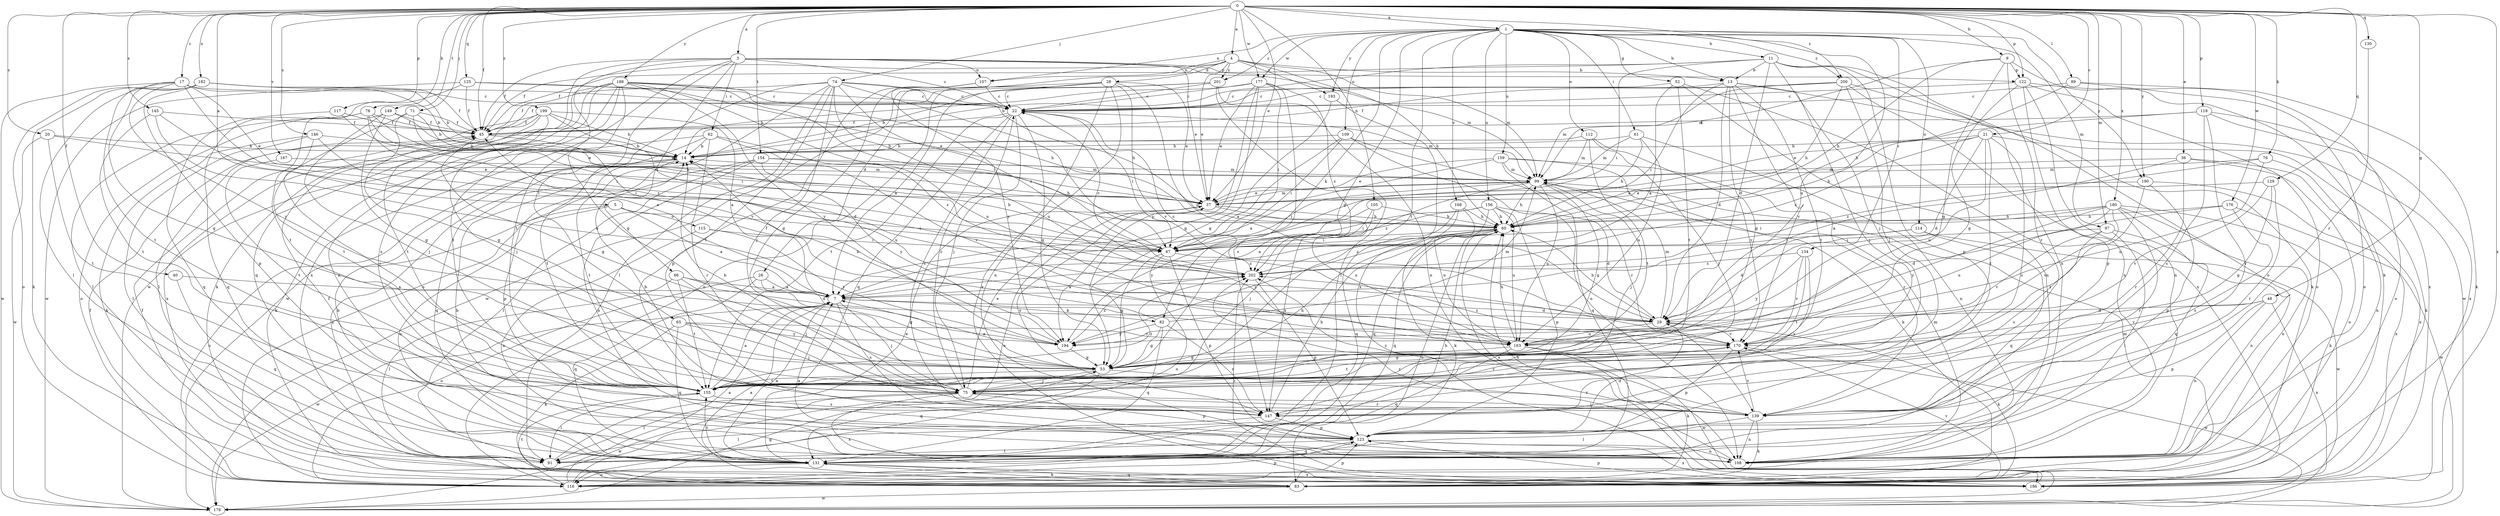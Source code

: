 strict digraph  {
0;
1;
3;
4;
5;
7;
9;
11;
13;
14;
17;
20;
21;
22;
26;
28;
29;
36;
37;
40;
45;
48;
52;
53;
60;
61;
62;
65;
66;
67;
71;
74;
75;
76;
78;
82;
83;
89;
91;
97;
99;
105;
107;
108;
109;
112;
114;
115;
116;
117;
118;
122;
123;
125;
129;
130;
131;
134;
139;
145;
146;
147;
149;
154;
155;
156;
159;
163;
167;
168;
170;
176;
177;
178;
180;
182;
186;
188;
190;
193;
194;
199;
200;
201;
202;
0 -> 1  [label=a];
0 -> 3  [label=a];
0 -> 4  [label=a];
0 -> 5  [label=a];
0 -> 9  [label=b];
0 -> 17  [label=c];
0 -> 20  [label=c];
0 -> 21  [label=c];
0 -> 36  [label=e];
0 -> 37  [label=e];
0 -> 40  [label=f];
0 -> 45  [label=f];
0 -> 48  [label=g];
0 -> 71  [label=j];
0 -> 74  [label=j];
0 -> 76  [label=k];
0 -> 78  [label=k];
0 -> 89  [label=l];
0 -> 97  [label=m];
0 -> 105  [label=n];
0 -> 117  [label=p];
0 -> 118  [label=p];
0 -> 122  [label=p];
0 -> 125  [label=q];
0 -> 129  [label=q];
0 -> 130  [label=q];
0 -> 145  [label=s];
0 -> 146  [label=s];
0 -> 149  [label=t];
0 -> 154  [label=t];
0 -> 167  [label=v];
0 -> 176  [label=w];
0 -> 177  [label=w];
0 -> 180  [label=x];
0 -> 182  [label=x];
0 -> 186  [label=x];
0 -> 188  [label=y];
0 -> 190  [label=y];
0 -> 199  [label=z];
0 -> 200  [label=z];
1 -> 11  [label=b];
1 -> 13  [label=b];
1 -> 52  [label=g];
1 -> 53  [label=g];
1 -> 61  [label=i];
1 -> 82  [label=k];
1 -> 97  [label=m];
1 -> 107  [label=n];
1 -> 109  [label=o];
1 -> 112  [label=o];
1 -> 114  [label=o];
1 -> 134  [label=r];
1 -> 155  [label=t];
1 -> 156  [label=u];
1 -> 159  [label=u];
1 -> 163  [label=u];
1 -> 168  [label=v];
1 -> 177  [label=w];
1 -> 190  [label=y];
1 -> 193  [label=y];
1 -> 200  [label=z];
1 -> 201  [label=z];
3 -> 22  [label=c];
3 -> 37  [label=e];
3 -> 45  [label=f];
3 -> 62  [label=i];
3 -> 65  [label=i];
3 -> 66  [label=i];
3 -> 99  [label=m];
3 -> 107  [label=n];
3 -> 122  [label=p];
3 -> 155  [label=t];
3 -> 178  [label=w];
3 -> 186  [label=x];
4 -> 13  [label=b];
4 -> 26  [label=d];
4 -> 28  [label=d];
4 -> 37  [label=e];
4 -> 45  [label=f];
4 -> 60  [label=h];
4 -> 99  [label=m];
4 -> 107  [label=n];
4 -> 193  [label=y];
4 -> 201  [label=z];
5 -> 7  [label=a];
5 -> 67  [label=i];
5 -> 108  [label=n];
5 -> 115  [label=o];
5 -> 116  [label=o];
7 -> 29  [label=d];
7 -> 75  [label=j];
7 -> 82  [label=k];
7 -> 147  [label=s];
7 -> 178  [label=w];
9 -> 53  [label=g];
9 -> 60  [label=h];
9 -> 83  [label=k];
9 -> 99  [label=m];
9 -> 122  [label=p];
9 -> 139  [label=r];
11 -> 13  [label=b];
11 -> 14  [label=b];
11 -> 29  [label=d];
11 -> 45  [label=f];
11 -> 67  [label=i];
11 -> 75  [label=j];
11 -> 108  [label=n];
11 -> 116  [label=o];
11 -> 123  [label=p];
13 -> 22  [label=c];
13 -> 29  [label=d];
13 -> 53  [label=g];
13 -> 67  [label=i];
13 -> 75  [label=j];
13 -> 155  [label=t];
13 -> 170  [label=v];
13 -> 178  [label=w];
14 -> 99  [label=m];
14 -> 123  [label=p];
14 -> 131  [label=q];
14 -> 155  [label=t];
17 -> 14  [label=b];
17 -> 22  [label=c];
17 -> 37  [label=e];
17 -> 53  [label=g];
17 -> 155  [label=t];
17 -> 170  [label=v];
17 -> 178  [label=w];
17 -> 194  [label=y];
20 -> 14  [label=b];
20 -> 37  [label=e];
20 -> 155  [label=t];
20 -> 178  [label=w];
21 -> 14  [label=b];
21 -> 29  [label=d];
21 -> 60  [label=h];
21 -> 83  [label=k];
21 -> 147  [label=s];
21 -> 155  [label=t];
21 -> 163  [label=u];
21 -> 202  [label=z];
22 -> 45  [label=f];
22 -> 53  [label=g];
22 -> 67  [label=i];
22 -> 75  [label=j];
22 -> 99  [label=m];
22 -> 131  [label=q];
22 -> 147  [label=s];
22 -> 155  [label=t];
26 -> 7  [label=a];
26 -> 53  [label=g];
26 -> 116  [label=o];
26 -> 131  [label=q];
28 -> 7  [label=a];
28 -> 22  [label=c];
28 -> 29  [label=d];
28 -> 37  [label=e];
28 -> 108  [label=n];
28 -> 116  [label=o];
28 -> 170  [label=v];
28 -> 178  [label=w];
28 -> 186  [label=x];
29 -> 22  [label=c];
29 -> 60  [label=h];
29 -> 83  [label=k];
29 -> 99  [label=m];
29 -> 163  [label=u];
29 -> 170  [label=v];
36 -> 7  [label=a];
36 -> 99  [label=m];
36 -> 116  [label=o];
36 -> 139  [label=r];
36 -> 186  [label=x];
37 -> 60  [label=h];
37 -> 99  [label=m];
37 -> 147  [label=s];
37 -> 163  [label=u];
40 -> 7  [label=a];
40 -> 131  [label=q];
45 -> 14  [label=b];
45 -> 53  [label=g];
45 -> 163  [label=u];
48 -> 29  [label=d];
48 -> 108  [label=n];
48 -> 123  [label=p];
48 -> 170  [label=v];
48 -> 186  [label=x];
52 -> 7  [label=a];
52 -> 22  [label=c];
52 -> 108  [label=n];
52 -> 155  [label=t];
52 -> 186  [label=x];
53 -> 7  [label=a];
53 -> 75  [label=j];
53 -> 131  [label=q];
53 -> 139  [label=r];
53 -> 155  [label=t];
60 -> 67  [label=i];
60 -> 116  [label=o];
60 -> 131  [label=q];
60 -> 186  [label=x];
60 -> 194  [label=y];
60 -> 202  [label=z];
61 -> 14  [label=b];
61 -> 60  [label=h];
61 -> 99  [label=m];
61 -> 108  [label=n];
61 -> 163  [label=u];
62 -> 14  [label=b];
62 -> 83  [label=k];
62 -> 139  [label=r];
62 -> 155  [label=t];
62 -> 170  [label=v];
62 -> 202  [label=z];
65 -> 75  [label=j];
65 -> 83  [label=k];
65 -> 131  [label=q];
65 -> 170  [label=v];
65 -> 194  [label=y];
66 -> 7  [label=a];
66 -> 29  [label=d];
66 -> 75  [label=j];
66 -> 91  [label=l];
66 -> 155  [label=t];
67 -> 14  [label=b];
67 -> 53  [label=g];
67 -> 116  [label=o];
67 -> 123  [label=p];
67 -> 202  [label=z];
71 -> 37  [label=e];
71 -> 45  [label=f];
71 -> 53  [label=g];
71 -> 60  [label=h];
71 -> 155  [label=t];
74 -> 22  [label=c];
74 -> 45  [label=f];
74 -> 60  [label=h];
74 -> 67  [label=i];
74 -> 75  [label=j];
74 -> 91  [label=l];
74 -> 116  [label=o];
74 -> 123  [label=p];
74 -> 163  [label=u];
74 -> 178  [label=w];
74 -> 202  [label=z];
75 -> 14  [label=b];
75 -> 22  [label=c];
75 -> 37  [label=e];
75 -> 91  [label=l];
75 -> 123  [label=p];
75 -> 139  [label=r];
75 -> 170  [label=v];
75 -> 178  [label=w];
75 -> 186  [label=x];
76 -> 99  [label=m];
76 -> 108  [label=n];
76 -> 163  [label=u];
76 -> 202  [label=z];
78 -> 37  [label=e];
78 -> 45  [label=f];
78 -> 67  [label=i];
78 -> 91  [label=l];
78 -> 131  [label=q];
78 -> 202  [label=z];
82 -> 45  [label=f];
82 -> 53  [label=g];
82 -> 99  [label=m];
82 -> 131  [label=q];
82 -> 147  [label=s];
82 -> 194  [label=y];
83 -> 7  [label=a];
83 -> 45  [label=f];
83 -> 99  [label=m];
83 -> 123  [label=p];
83 -> 131  [label=q];
83 -> 170  [label=v];
83 -> 178  [label=w];
89 -> 22  [label=c];
89 -> 60  [label=h];
89 -> 83  [label=k];
89 -> 116  [label=o];
91 -> 37  [label=e];
97 -> 67  [label=i];
97 -> 91  [label=l];
97 -> 108  [label=n];
97 -> 147  [label=s];
97 -> 170  [label=v];
99 -> 37  [label=e];
99 -> 53  [label=g];
99 -> 60  [label=h];
99 -> 67  [label=i];
99 -> 75  [label=j];
99 -> 163  [label=u];
99 -> 202  [label=z];
105 -> 60  [label=h];
105 -> 75  [label=j];
105 -> 147  [label=s];
105 -> 194  [label=y];
107 -> 22  [label=c];
107 -> 53  [label=g];
107 -> 155  [label=t];
107 -> 194  [label=y];
108 -> 7  [label=a];
108 -> 14  [label=b];
108 -> 45  [label=f];
108 -> 99  [label=m];
108 -> 202  [label=z];
109 -> 7  [label=a];
109 -> 14  [label=b];
109 -> 67  [label=i];
109 -> 108  [label=n];
109 -> 139  [label=r];
112 -> 14  [label=b];
112 -> 75  [label=j];
112 -> 99  [label=m];
112 -> 155  [label=t];
112 -> 170  [label=v];
114 -> 29  [label=d];
114 -> 67  [label=i];
114 -> 131  [label=q];
114 -> 178  [label=w];
115 -> 67  [label=i];
115 -> 108  [label=n];
115 -> 194  [label=y];
116 -> 7  [label=a];
116 -> 37  [label=e];
116 -> 45  [label=f];
116 -> 123  [label=p];
116 -> 155  [label=t];
117 -> 45  [label=f];
117 -> 67  [label=i];
117 -> 131  [label=q];
118 -> 37  [label=e];
118 -> 45  [label=f];
118 -> 116  [label=o];
118 -> 139  [label=r];
118 -> 147  [label=s];
118 -> 186  [label=x];
122 -> 22  [label=c];
122 -> 53  [label=g];
122 -> 108  [label=n];
122 -> 116  [label=o];
122 -> 123  [label=p];
122 -> 186  [label=x];
123 -> 29  [label=d];
123 -> 91  [label=l];
123 -> 108  [label=n];
123 -> 131  [label=q];
123 -> 186  [label=x];
125 -> 22  [label=c];
125 -> 37  [label=e];
125 -> 45  [label=f];
125 -> 155  [label=t];
125 -> 178  [label=w];
129 -> 37  [label=e];
129 -> 53  [label=g];
129 -> 139  [label=r];
129 -> 170  [label=v];
130 -> 139  [label=r];
131 -> 7  [label=a];
131 -> 14  [label=b];
131 -> 60  [label=h];
131 -> 83  [label=k];
131 -> 116  [label=o];
131 -> 155  [label=t];
131 -> 186  [label=x];
134 -> 147  [label=s];
134 -> 155  [label=t];
134 -> 170  [label=v];
134 -> 194  [label=y];
134 -> 202  [label=z];
139 -> 14  [label=b];
139 -> 75  [label=j];
139 -> 83  [label=k];
139 -> 91  [label=l];
139 -> 108  [label=n];
139 -> 170  [label=v];
139 -> 202  [label=z];
145 -> 7  [label=a];
145 -> 45  [label=f];
145 -> 155  [label=t];
145 -> 163  [label=u];
146 -> 14  [label=b];
146 -> 67  [label=i];
146 -> 75  [label=j];
146 -> 83  [label=k];
146 -> 91  [label=l];
147 -> 60  [label=h];
147 -> 91  [label=l];
147 -> 123  [label=p];
149 -> 14  [label=b];
149 -> 45  [label=f];
149 -> 53  [label=g];
149 -> 75  [label=j];
149 -> 116  [label=o];
154 -> 60  [label=h];
154 -> 91  [label=l];
154 -> 99  [label=m];
154 -> 108  [label=n];
154 -> 186  [label=x];
154 -> 194  [label=y];
155 -> 7  [label=a];
155 -> 60  [label=h];
155 -> 91  [label=l];
155 -> 147  [label=s];
155 -> 202  [label=z];
156 -> 7  [label=a];
156 -> 29  [label=d];
156 -> 60  [label=h];
156 -> 67  [label=i];
156 -> 123  [label=p];
156 -> 131  [label=q];
156 -> 163  [label=u];
159 -> 7  [label=a];
159 -> 37  [label=e];
159 -> 83  [label=k];
159 -> 99  [label=m];
159 -> 131  [label=q];
159 -> 139  [label=r];
163 -> 53  [label=g];
163 -> 60  [label=h];
163 -> 83  [label=k];
163 -> 131  [label=q];
163 -> 178  [label=w];
167 -> 99  [label=m];
167 -> 155  [label=t];
168 -> 60  [label=h];
168 -> 83  [label=k];
168 -> 131  [label=q];
168 -> 163  [label=u];
170 -> 53  [label=g];
170 -> 123  [label=p];
170 -> 155  [label=t];
170 -> 178  [label=w];
170 -> 202  [label=z];
176 -> 29  [label=d];
176 -> 60  [label=h];
176 -> 147  [label=s];
176 -> 178  [label=w];
177 -> 14  [label=b];
177 -> 22  [label=c];
177 -> 37  [label=e];
177 -> 53  [label=g];
177 -> 67  [label=i];
177 -> 147  [label=s];
177 -> 194  [label=y];
177 -> 202  [label=z];
178 -> 53  [label=g];
180 -> 60  [label=h];
180 -> 67  [label=i];
180 -> 83  [label=k];
180 -> 108  [label=n];
180 -> 131  [label=q];
180 -> 139  [label=r];
180 -> 163  [label=u];
180 -> 170  [label=v];
180 -> 194  [label=y];
182 -> 14  [label=b];
182 -> 22  [label=c];
182 -> 45  [label=f];
182 -> 83  [label=k];
182 -> 91  [label=l];
182 -> 116  [label=o];
182 -> 123  [label=p];
186 -> 60  [label=h];
186 -> 123  [label=p];
186 -> 202  [label=z];
188 -> 22  [label=c];
188 -> 53  [label=g];
188 -> 60  [label=h];
188 -> 67  [label=i];
188 -> 83  [label=k];
188 -> 108  [label=n];
188 -> 131  [label=q];
188 -> 147  [label=s];
188 -> 155  [label=t];
188 -> 163  [label=u];
188 -> 194  [label=y];
190 -> 37  [label=e];
190 -> 123  [label=p];
190 -> 155  [label=t];
190 -> 186  [label=x];
193 -> 53  [label=g];
193 -> 186  [label=x];
194 -> 14  [label=b];
194 -> 53  [label=g];
194 -> 202  [label=z];
199 -> 7  [label=a];
199 -> 14  [label=b];
199 -> 29  [label=d];
199 -> 45  [label=f];
199 -> 75  [label=j];
199 -> 91  [label=l];
199 -> 155  [label=t];
199 -> 186  [label=x];
200 -> 22  [label=c];
200 -> 45  [label=f];
200 -> 60  [label=h];
200 -> 75  [label=j];
200 -> 83  [label=k];
200 -> 99  [label=m];
200 -> 108  [label=n];
201 -> 14  [label=b];
201 -> 22  [label=c];
201 -> 45  [label=f];
201 -> 91  [label=l];
201 -> 108  [label=n];
202 -> 7  [label=a];
202 -> 22  [label=c];
202 -> 123  [label=p];
}
